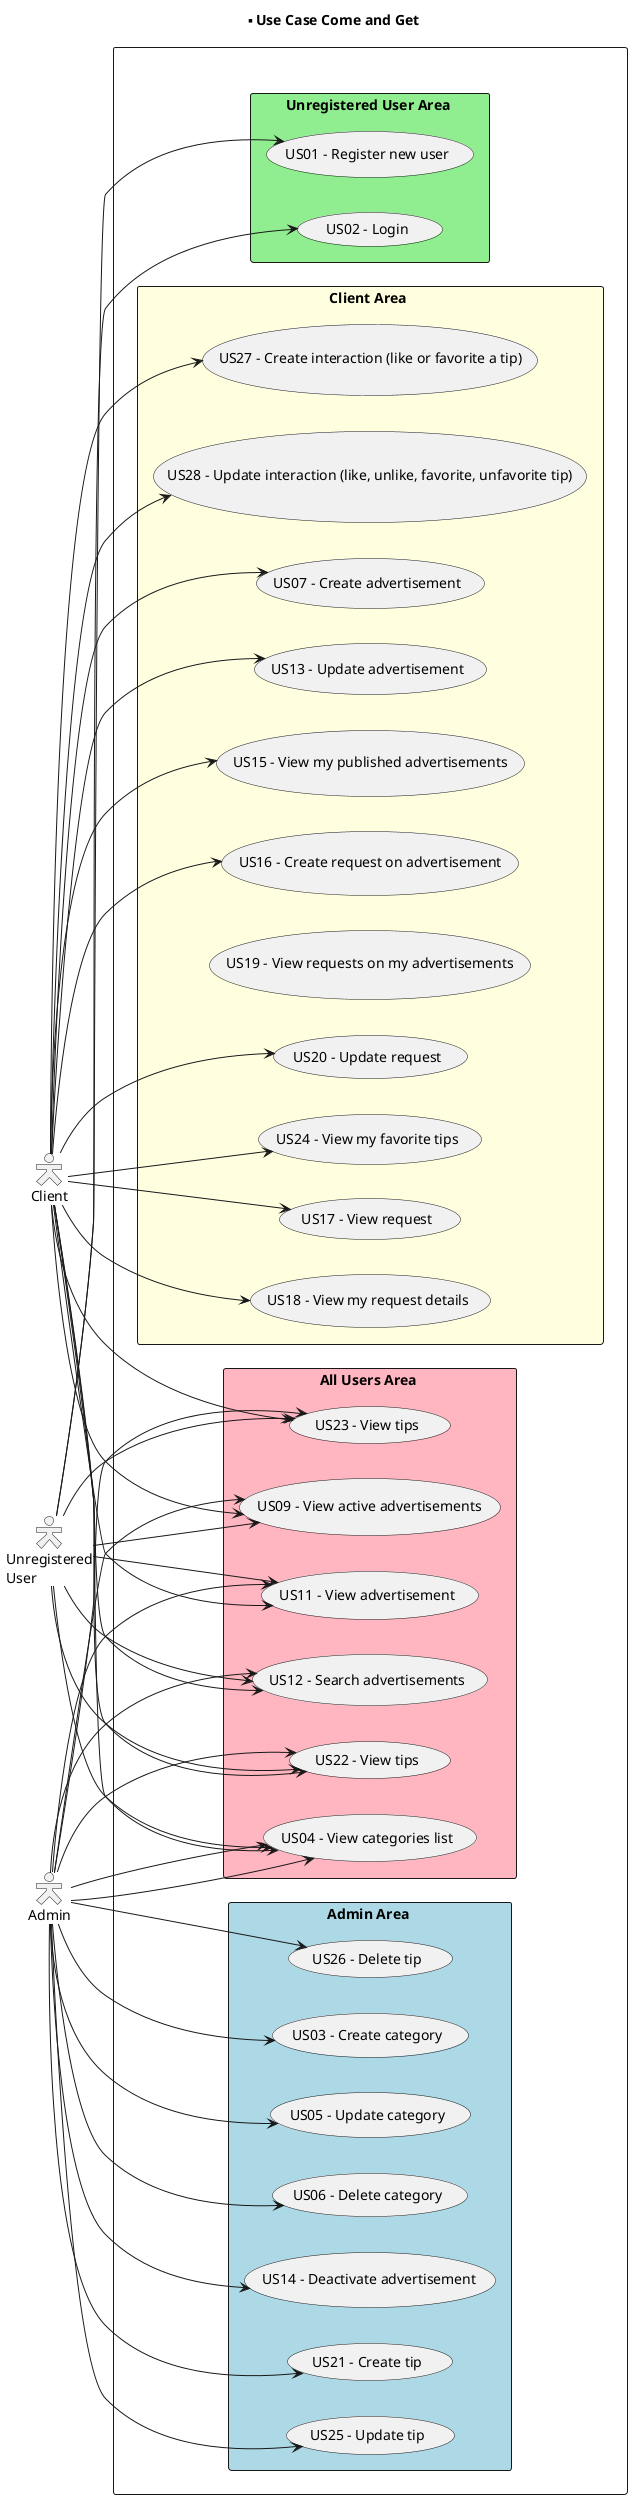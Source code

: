 @startuml

title ******* Use Case Come and Get

left to right direction
skinparam actorStyle hollow
  actor "Unregistered\nUser"
  actor "Client"
  actor Admin


rectangle " " as usecase1 {

    rectangle "All Users Area " as usecase2 #Lightpink{

            usecase "US04 - View categories list" as US04
            usecase "US09 - View active advertisements" as US09
            usecase "US11 - View advertisement" as US11
            usecase "US12 - Search advertisements" as US12
            usecase "US22 - View tips" as US22
            usecase "US23 - View tips" as US23

            "Unregistered\nUser" --> US04
            "Unregistered\nUser" --> US09
            "Unregistered\nUser" --> US11
            "Unregistered\nUser" --> US12
            "Unregistered\nUser" --> US22
            "Unregistered\nUser" --> US23

            Client --> US04
            Client --> US09
            Client --> US11
            Client --> US12
            Client --> US22
            Client --> US23

            Admin --> US04
            Admin --> US09
            Admin --> US11
            Admin --> US12
            Admin --> US22
            Admin --> US23
         }

    rectangle "Unregistered User Area " as usecase3 #Lightgreen{

            usecase "US01 - Register new user" as US01
            usecase "US02 - Login" as US02

            "Unregistered\nUser" --> US01
            "Unregistered\nUser" --> US02
         }

     rectangle "Client Area " as usecase5 #Lightyellow{


            usecase "US07 - Create advertisement" as US07
            usecase "US13 - Update advertisement" as US13
            usecase "US15 - View my published advertisements" as US15
            usecase "US16 - Create request on advertisement" as US16
            usecase "US17 - View request" as US17
            usecase "US18 - View my request details" as US18
            usecase "US19 - View requests on my advertisements" as US19
            usecase "US20 - Update request" as US20
            usecase "US24 - View my favorite tips" as US24
            usecase "US27 - Create interaction (like or favorite a tip)" as US27
            usecase "US28 - Update interaction (like, unlike, favorite, unfavorite tip)" as US28

            Client --> US07
            Client --> US13
            Client --> US15
            Client --> US16
            Client --> US17
            Client --> US18
            Client --> US20
            Client --> US24
            Client --> US27
            Client --> US28
        }

    rectangle "Admin Area " as usecase6 #Lightblue{

            usecase "US03 - Create category" as US03
            usecase "US05 - Update category" as US05
            usecase "US06 - Delete category" as US06
            usecase "US14 - Deactivate advertisement" as US14
            usecase "US21 - Create tip" as US21
            usecase "US25 - Update tip" as US25
            usecase "US26 - Delete tip" as US26

            Admin --> US03
            Admin --> US04
            Admin --> US05
            Admin --> US06
            Admin --> US14
            Admin --> US21
            Admin --> US25
            Admin --> US26
    }
@enduml
